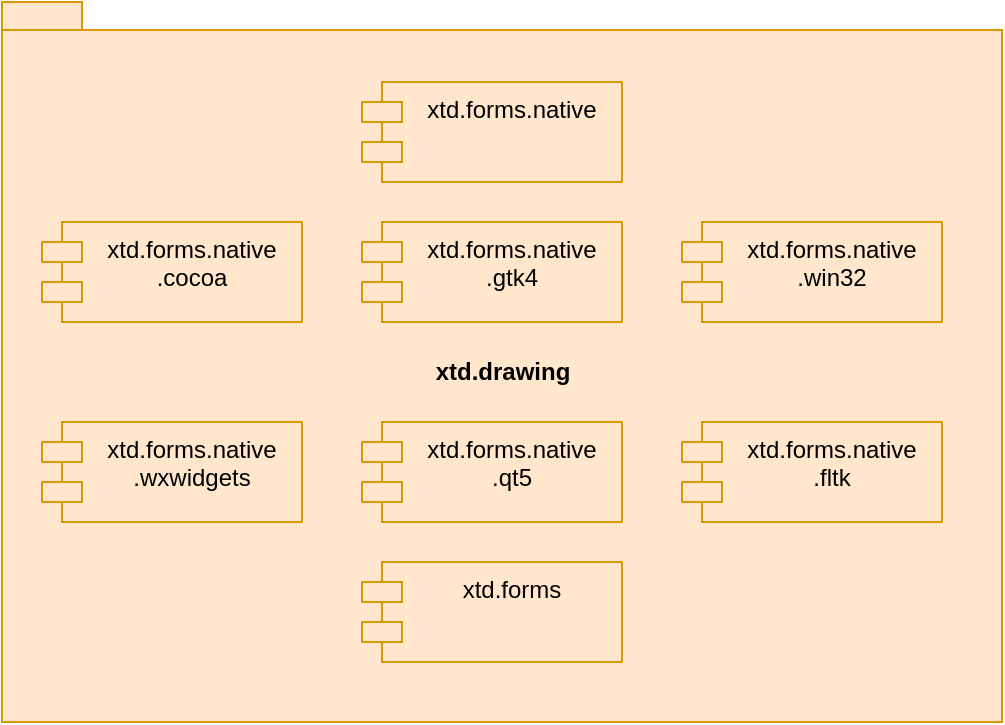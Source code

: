 <mxfile version="13.8.6" type="device"><diagram id="FfeFMesWPq1AGEQVJyfI" name="Page-1"><mxGraphModel dx="1426" dy="905" grid="1" gridSize="10" guides="1" tooltips="1" connect="1" arrows="1" fold="1" page="1" pageScale="1" pageWidth="827" pageHeight="1169" math="0" shadow="0"><root><mxCell id="0"/><mxCell id="1" parent="0"/><mxCell id="gx20HtWSzIbTSEyNp-S_-17" value="xtd.drawing" style="shape=folder;fontStyle=1;spacingTop=10;tabWidth=40;tabHeight=14;tabPosition=left;html=1;rounded=0;strokeColor=#d79b00;fillColor=#ffe6cc;" parent="1" vertex="1"><mxGeometry x="40" y="40" width="500" height="360" as="geometry"/></mxCell><mxCell id="dXuhmUk_nNpwhSjG7CHo-1" value="xtd.forms.native" style="shape=module;align=left;spacingLeft=20;align=center;verticalAlign=top;rounded=0;strokeColor=#d79b00;fillColor=#ffe6cc;" parent="1" vertex="1"><mxGeometry x="220" y="80" width="130" height="50" as="geometry"/></mxCell><mxCell id="dXuhmUk_nNpwhSjG7CHo-8" value="xtd.forms.native&#10;.cocoa" style="shape=module;align=left;spacingLeft=20;align=center;verticalAlign=top;rounded=0;strokeColor=#d79b00;fillColor=#ffe6cc;" parent="1" vertex="1"><mxGeometry x="60" y="150" width="130" height="50" as="geometry"/></mxCell><mxCell id="dXuhmUk_nNpwhSjG7CHo-9" value="xtd.forms.native&#10;.gtk4" style="shape=module;align=left;spacingLeft=20;align=center;verticalAlign=top;rounded=0;strokeColor=#d79b00;fillColor=#ffe6cc;" parent="1" vertex="1"><mxGeometry x="220" y="150" width="130" height="50" as="geometry"/></mxCell><mxCell id="dXuhmUk_nNpwhSjG7CHo-10" value="xtd.forms.native&#10;.qt5" style="shape=module;align=left;spacingLeft=20;align=center;verticalAlign=top;rounded=0;strokeColor=#d79b00;fillColor=#ffe6cc;" parent="1" vertex="1"><mxGeometry x="220" y="250" width="130" height="50" as="geometry"/></mxCell><mxCell id="dXuhmUk_nNpwhSjG7CHo-11" value="xtd.forms.native&#10;.win32" style="shape=module;align=left;spacingLeft=20;align=center;verticalAlign=top;rounded=0;strokeColor=#d79b00;fillColor=#ffe6cc;" parent="1" vertex="1"><mxGeometry x="380" y="150" width="130" height="50" as="geometry"/></mxCell><mxCell id="dXuhmUk_nNpwhSjG7CHo-12" value="xtd.forms.native&#10;.wxwidgets" style="shape=module;align=left;spacingLeft=20;align=center;verticalAlign=top;rounded=0;strokeColor=#d79b00;fillColor=#ffe6cc;" parent="1" vertex="1"><mxGeometry x="60" y="250" width="130" height="50" as="geometry"/></mxCell><mxCell id="dXuhmUk_nNpwhSjG7CHo-13" value="xtd.forms.native&#10;.fltk" style="shape=module;align=left;spacingLeft=20;align=center;verticalAlign=top;rounded=0;strokeColor=#d79b00;fillColor=#ffe6cc;" parent="1" vertex="1"><mxGeometry x="380" y="250" width="130" height="50" as="geometry"/></mxCell><mxCell id="dXuhmUk_nNpwhSjG7CHo-14" value="xtd.forms" style="shape=module;align=left;spacingLeft=20;align=center;verticalAlign=top;rounded=0;strokeColor=#d79b00;fillColor=#ffe6cc;" parent="1" vertex="1"><mxGeometry x="220" y="320" width="130" height="50" as="geometry"/></mxCell></root></mxGraphModel></diagram></mxfile>